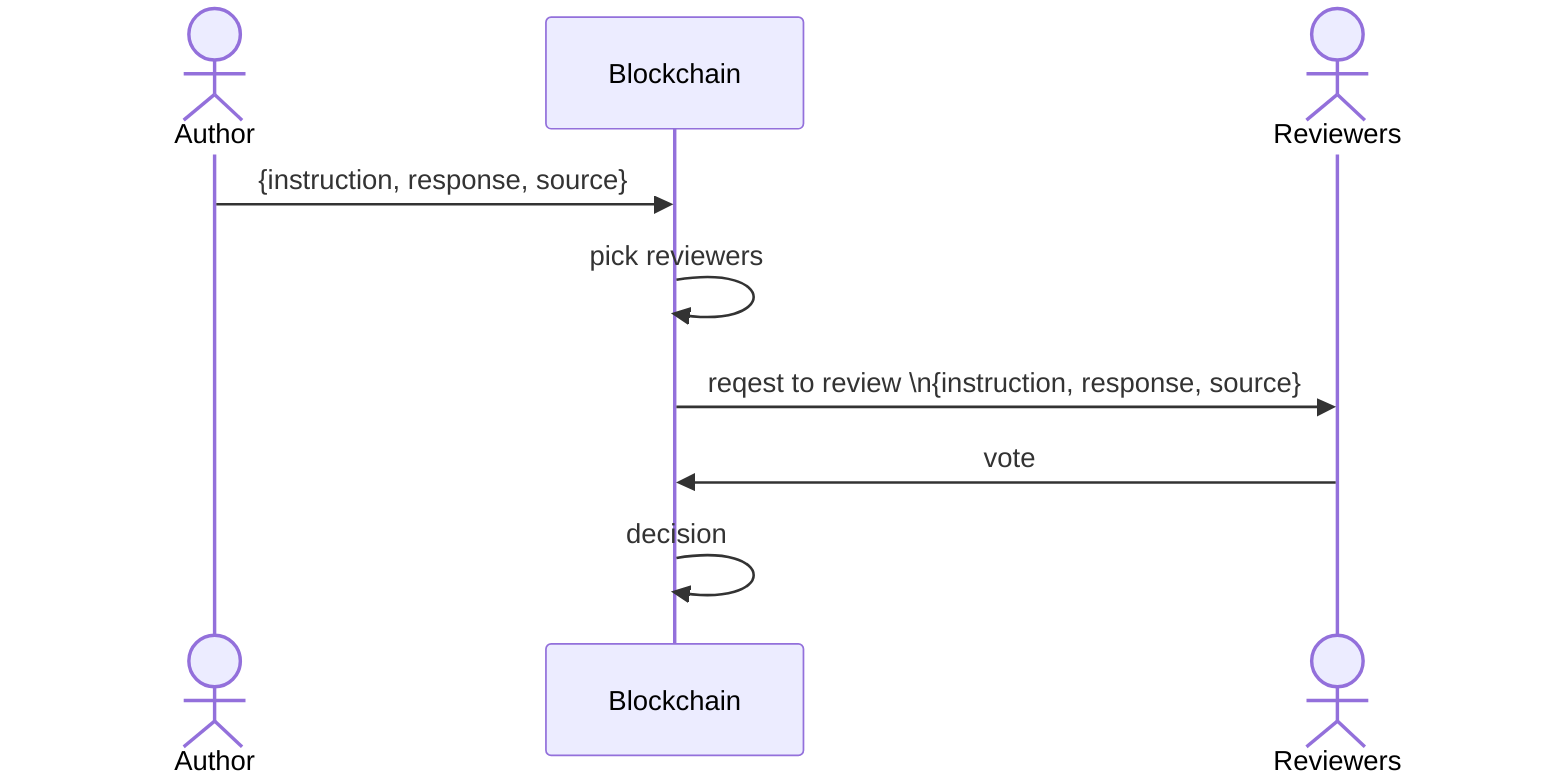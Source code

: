 sequenceDiagram
  actor a as Author
  participant b as Blockchain
  actor r as Reviewers
  a ->> b: {instruction, response, source}
  b ->> b: pick reviewers
  b ->> r: reqest to review \n{instruction, response, source}
  r ->> b: vote
  b ->> b: decision